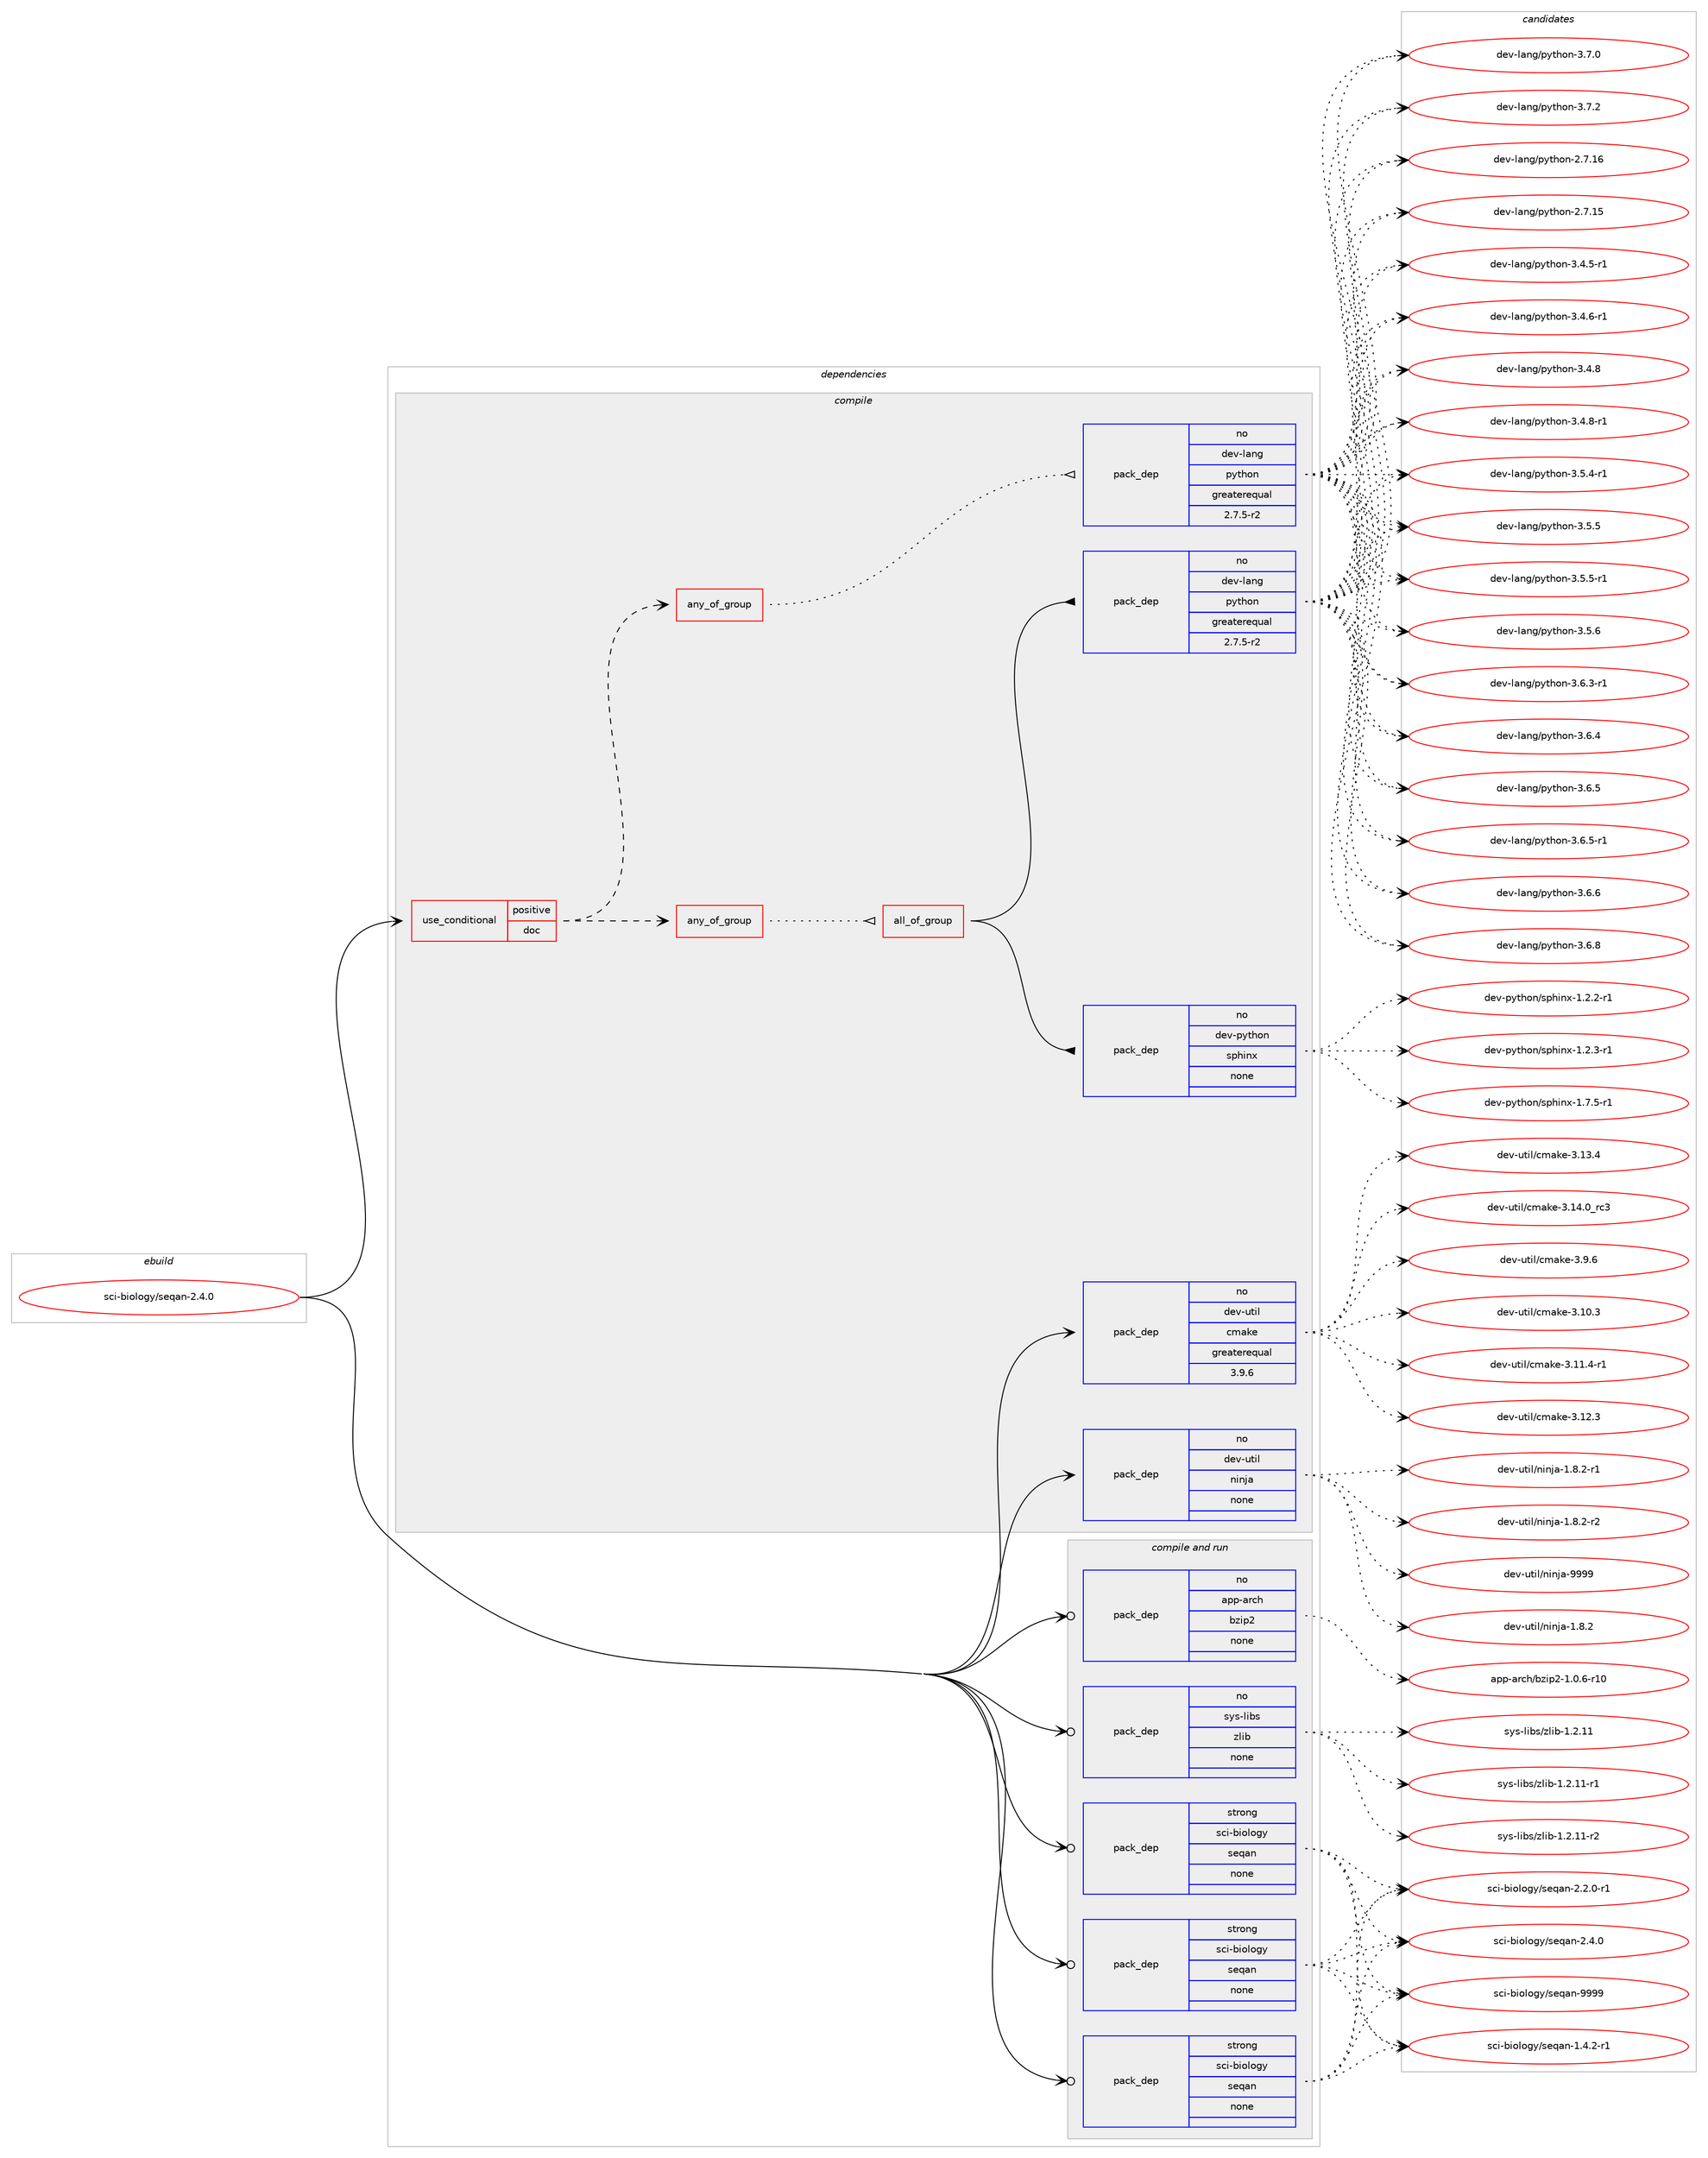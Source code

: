 digraph prolog {

# *************
# Graph options
# *************

newrank=true;
concentrate=true;
compound=true;
graph [rankdir=LR,fontname=Helvetica,fontsize=10,ranksep=1.5];#, ranksep=2.5, nodesep=0.2];
edge  [arrowhead=vee];
node  [fontname=Helvetica,fontsize=10];

# **********
# The ebuild
# **********

subgraph cluster_leftcol {
color=gray;
rank=same;
label=<<i>ebuild</i>>;
id [label="sci-biology/seqan-2.4.0", color=red, width=4, href="../sci-biology/seqan-2.4.0.svg"];
}

# ****************
# The dependencies
# ****************

subgraph cluster_midcol {
color=gray;
label=<<i>dependencies</i>>;
subgraph cluster_compile {
fillcolor="#eeeeee";
style=filled;
label=<<i>compile</i>>;
subgraph cond452195 {
dependency1686964 [label=<<TABLE BORDER="0" CELLBORDER="1" CELLSPACING="0" CELLPADDING="4"><TR><TD ROWSPAN="3" CELLPADDING="10">use_conditional</TD></TR><TR><TD>positive</TD></TR><TR><TD>doc</TD></TR></TABLE>>, shape=none, color=red];
subgraph any26766 {
dependency1686965 [label=<<TABLE BORDER="0" CELLBORDER="1" CELLSPACING="0" CELLPADDING="4"><TR><TD CELLPADDING="10">any_of_group</TD></TR></TABLE>>, shape=none, color=red];subgraph all849 {
dependency1686966 [label=<<TABLE BORDER="0" CELLBORDER="1" CELLSPACING="0" CELLPADDING="4"><TR><TD CELLPADDING="10">all_of_group</TD></TR></TABLE>>, shape=none, color=red];subgraph pack1207157 {
dependency1686967 [label=<<TABLE BORDER="0" CELLBORDER="1" CELLSPACING="0" CELLPADDING="4" WIDTH="220"><TR><TD ROWSPAN="6" CELLPADDING="30">pack_dep</TD></TR><TR><TD WIDTH="110">no</TD></TR><TR><TD>dev-lang</TD></TR><TR><TD>python</TD></TR><TR><TD>greaterequal</TD></TR><TR><TD>2.7.5-r2</TD></TR></TABLE>>, shape=none, color=blue];
}
dependency1686966:e -> dependency1686967:w [weight=20,style="solid",arrowhead="inv"];
subgraph pack1207158 {
dependency1686968 [label=<<TABLE BORDER="0" CELLBORDER="1" CELLSPACING="0" CELLPADDING="4" WIDTH="220"><TR><TD ROWSPAN="6" CELLPADDING="30">pack_dep</TD></TR><TR><TD WIDTH="110">no</TD></TR><TR><TD>dev-python</TD></TR><TR><TD>sphinx</TD></TR><TR><TD>none</TD></TR><TR><TD></TD></TR></TABLE>>, shape=none, color=blue];
}
dependency1686966:e -> dependency1686968:w [weight=20,style="solid",arrowhead="inv"];
}
dependency1686965:e -> dependency1686966:w [weight=20,style="dotted",arrowhead="oinv"];
}
dependency1686964:e -> dependency1686965:w [weight=20,style="dashed",arrowhead="vee"];
subgraph any26767 {
dependency1686969 [label=<<TABLE BORDER="0" CELLBORDER="1" CELLSPACING="0" CELLPADDING="4"><TR><TD CELLPADDING="10">any_of_group</TD></TR></TABLE>>, shape=none, color=red];subgraph pack1207159 {
dependency1686970 [label=<<TABLE BORDER="0" CELLBORDER="1" CELLSPACING="0" CELLPADDING="4" WIDTH="220"><TR><TD ROWSPAN="6" CELLPADDING="30">pack_dep</TD></TR><TR><TD WIDTH="110">no</TD></TR><TR><TD>dev-lang</TD></TR><TR><TD>python</TD></TR><TR><TD>greaterequal</TD></TR><TR><TD>2.7.5-r2</TD></TR></TABLE>>, shape=none, color=blue];
}
dependency1686969:e -> dependency1686970:w [weight=20,style="dotted",arrowhead="oinv"];
}
dependency1686964:e -> dependency1686969:w [weight=20,style="dashed",arrowhead="vee"];
}
id:e -> dependency1686964:w [weight=20,style="solid",arrowhead="vee"];
subgraph pack1207160 {
dependency1686971 [label=<<TABLE BORDER="0" CELLBORDER="1" CELLSPACING="0" CELLPADDING="4" WIDTH="220"><TR><TD ROWSPAN="6" CELLPADDING="30">pack_dep</TD></TR><TR><TD WIDTH="110">no</TD></TR><TR><TD>dev-util</TD></TR><TR><TD>cmake</TD></TR><TR><TD>greaterequal</TD></TR><TR><TD>3.9.6</TD></TR></TABLE>>, shape=none, color=blue];
}
id:e -> dependency1686971:w [weight=20,style="solid",arrowhead="vee"];
subgraph pack1207161 {
dependency1686972 [label=<<TABLE BORDER="0" CELLBORDER="1" CELLSPACING="0" CELLPADDING="4" WIDTH="220"><TR><TD ROWSPAN="6" CELLPADDING="30">pack_dep</TD></TR><TR><TD WIDTH="110">no</TD></TR><TR><TD>dev-util</TD></TR><TR><TD>ninja</TD></TR><TR><TD>none</TD></TR><TR><TD></TD></TR></TABLE>>, shape=none, color=blue];
}
id:e -> dependency1686972:w [weight=20,style="solid",arrowhead="vee"];
}
subgraph cluster_compileandrun {
fillcolor="#eeeeee";
style=filled;
label=<<i>compile and run</i>>;
subgraph pack1207162 {
dependency1686973 [label=<<TABLE BORDER="0" CELLBORDER="1" CELLSPACING="0" CELLPADDING="4" WIDTH="220"><TR><TD ROWSPAN="6" CELLPADDING="30">pack_dep</TD></TR><TR><TD WIDTH="110">no</TD></TR><TR><TD>app-arch</TD></TR><TR><TD>bzip2</TD></TR><TR><TD>none</TD></TR><TR><TD></TD></TR></TABLE>>, shape=none, color=blue];
}
id:e -> dependency1686973:w [weight=20,style="solid",arrowhead="odotvee"];
subgraph pack1207163 {
dependency1686974 [label=<<TABLE BORDER="0" CELLBORDER="1" CELLSPACING="0" CELLPADDING="4" WIDTH="220"><TR><TD ROWSPAN="6" CELLPADDING="30">pack_dep</TD></TR><TR><TD WIDTH="110">no</TD></TR><TR><TD>sys-libs</TD></TR><TR><TD>zlib</TD></TR><TR><TD>none</TD></TR><TR><TD></TD></TR></TABLE>>, shape=none, color=blue];
}
id:e -> dependency1686974:w [weight=20,style="solid",arrowhead="odotvee"];
subgraph pack1207164 {
dependency1686975 [label=<<TABLE BORDER="0" CELLBORDER="1" CELLSPACING="0" CELLPADDING="4" WIDTH="220"><TR><TD ROWSPAN="6" CELLPADDING="30">pack_dep</TD></TR><TR><TD WIDTH="110">strong</TD></TR><TR><TD>sci-biology</TD></TR><TR><TD>seqan</TD></TR><TR><TD>none</TD></TR><TR><TD></TD></TR></TABLE>>, shape=none, color=blue];
}
id:e -> dependency1686975:w [weight=20,style="solid",arrowhead="odotvee"];
subgraph pack1207165 {
dependency1686976 [label=<<TABLE BORDER="0" CELLBORDER="1" CELLSPACING="0" CELLPADDING="4" WIDTH="220"><TR><TD ROWSPAN="6" CELLPADDING="30">pack_dep</TD></TR><TR><TD WIDTH="110">strong</TD></TR><TR><TD>sci-biology</TD></TR><TR><TD>seqan</TD></TR><TR><TD>none</TD></TR><TR><TD></TD></TR></TABLE>>, shape=none, color=blue];
}
id:e -> dependency1686976:w [weight=20,style="solid",arrowhead="odotvee"];
subgraph pack1207166 {
dependency1686977 [label=<<TABLE BORDER="0" CELLBORDER="1" CELLSPACING="0" CELLPADDING="4" WIDTH="220"><TR><TD ROWSPAN="6" CELLPADDING="30">pack_dep</TD></TR><TR><TD WIDTH="110">strong</TD></TR><TR><TD>sci-biology</TD></TR><TR><TD>seqan</TD></TR><TR><TD>none</TD></TR><TR><TD></TD></TR></TABLE>>, shape=none, color=blue];
}
id:e -> dependency1686977:w [weight=20,style="solid",arrowhead="odotvee"];
}
subgraph cluster_run {
fillcolor="#eeeeee";
style=filled;
label=<<i>run</i>>;
}
}

# **************
# The candidates
# **************

subgraph cluster_choices {
rank=same;
color=gray;
label=<<i>candidates</i>>;

subgraph choice1207157 {
color=black;
nodesep=1;
choice10010111845108971101034711212111610411111045504655464953 [label="dev-lang/python-2.7.15", color=red, width=4,href="../dev-lang/python-2.7.15.svg"];
choice10010111845108971101034711212111610411111045504655464954 [label="dev-lang/python-2.7.16", color=red, width=4,href="../dev-lang/python-2.7.16.svg"];
choice1001011184510897110103471121211161041111104551465246534511449 [label="dev-lang/python-3.4.5-r1", color=red, width=4,href="../dev-lang/python-3.4.5-r1.svg"];
choice1001011184510897110103471121211161041111104551465246544511449 [label="dev-lang/python-3.4.6-r1", color=red, width=4,href="../dev-lang/python-3.4.6-r1.svg"];
choice100101118451089711010347112121116104111110455146524656 [label="dev-lang/python-3.4.8", color=red, width=4,href="../dev-lang/python-3.4.8.svg"];
choice1001011184510897110103471121211161041111104551465246564511449 [label="dev-lang/python-3.4.8-r1", color=red, width=4,href="../dev-lang/python-3.4.8-r1.svg"];
choice1001011184510897110103471121211161041111104551465346524511449 [label="dev-lang/python-3.5.4-r1", color=red, width=4,href="../dev-lang/python-3.5.4-r1.svg"];
choice100101118451089711010347112121116104111110455146534653 [label="dev-lang/python-3.5.5", color=red, width=4,href="../dev-lang/python-3.5.5.svg"];
choice1001011184510897110103471121211161041111104551465346534511449 [label="dev-lang/python-3.5.5-r1", color=red, width=4,href="../dev-lang/python-3.5.5-r1.svg"];
choice100101118451089711010347112121116104111110455146534654 [label="dev-lang/python-3.5.6", color=red, width=4,href="../dev-lang/python-3.5.6.svg"];
choice1001011184510897110103471121211161041111104551465446514511449 [label="dev-lang/python-3.6.3-r1", color=red, width=4,href="../dev-lang/python-3.6.3-r1.svg"];
choice100101118451089711010347112121116104111110455146544652 [label="dev-lang/python-3.6.4", color=red, width=4,href="../dev-lang/python-3.6.4.svg"];
choice100101118451089711010347112121116104111110455146544653 [label="dev-lang/python-3.6.5", color=red, width=4,href="../dev-lang/python-3.6.5.svg"];
choice1001011184510897110103471121211161041111104551465446534511449 [label="dev-lang/python-3.6.5-r1", color=red, width=4,href="../dev-lang/python-3.6.5-r1.svg"];
choice100101118451089711010347112121116104111110455146544654 [label="dev-lang/python-3.6.6", color=red, width=4,href="../dev-lang/python-3.6.6.svg"];
choice100101118451089711010347112121116104111110455146544656 [label="dev-lang/python-3.6.8", color=red, width=4,href="../dev-lang/python-3.6.8.svg"];
choice100101118451089711010347112121116104111110455146554648 [label="dev-lang/python-3.7.0", color=red, width=4,href="../dev-lang/python-3.7.0.svg"];
choice100101118451089711010347112121116104111110455146554650 [label="dev-lang/python-3.7.2", color=red, width=4,href="../dev-lang/python-3.7.2.svg"];
dependency1686967:e -> choice10010111845108971101034711212111610411111045504655464953:w [style=dotted,weight="100"];
dependency1686967:e -> choice10010111845108971101034711212111610411111045504655464954:w [style=dotted,weight="100"];
dependency1686967:e -> choice1001011184510897110103471121211161041111104551465246534511449:w [style=dotted,weight="100"];
dependency1686967:e -> choice1001011184510897110103471121211161041111104551465246544511449:w [style=dotted,weight="100"];
dependency1686967:e -> choice100101118451089711010347112121116104111110455146524656:w [style=dotted,weight="100"];
dependency1686967:e -> choice1001011184510897110103471121211161041111104551465246564511449:w [style=dotted,weight="100"];
dependency1686967:e -> choice1001011184510897110103471121211161041111104551465346524511449:w [style=dotted,weight="100"];
dependency1686967:e -> choice100101118451089711010347112121116104111110455146534653:w [style=dotted,weight="100"];
dependency1686967:e -> choice1001011184510897110103471121211161041111104551465346534511449:w [style=dotted,weight="100"];
dependency1686967:e -> choice100101118451089711010347112121116104111110455146534654:w [style=dotted,weight="100"];
dependency1686967:e -> choice1001011184510897110103471121211161041111104551465446514511449:w [style=dotted,weight="100"];
dependency1686967:e -> choice100101118451089711010347112121116104111110455146544652:w [style=dotted,weight="100"];
dependency1686967:e -> choice100101118451089711010347112121116104111110455146544653:w [style=dotted,weight="100"];
dependency1686967:e -> choice1001011184510897110103471121211161041111104551465446534511449:w [style=dotted,weight="100"];
dependency1686967:e -> choice100101118451089711010347112121116104111110455146544654:w [style=dotted,weight="100"];
dependency1686967:e -> choice100101118451089711010347112121116104111110455146544656:w [style=dotted,weight="100"];
dependency1686967:e -> choice100101118451089711010347112121116104111110455146554648:w [style=dotted,weight="100"];
dependency1686967:e -> choice100101118451089711010347112121116104111110455146554650:w [style=dotted,weight="100"];
}
subgraph choice1207158 {
color=black;
nodesep=1;
choice10010111845112121116104111110471151121041051101204549465046504511449 [label="dev-python/sphinx-1.2.2-r1", color=red, width=4,href="../dev-python/sphinx-1.2.2-r1.svg"];
choice10010111845112121116104111110471151121041051101204549465046514511449 [label="dev-python/sphinx-1.2.3-r1", color=red, width=4,href="../dev-python/sphinx-1.2.3-r1.svg"];
choice10010111845112121116104111110471151121041051101204549465546534511449 [label="dev-python/sphinx-1.7.5-r1", color=red, width=4,href="../dev-python/sphinx-1.7.5-r1.svg"];
dependency1686968:e -> choice10010111845112121116104111110471151121041051101204549465046504511449:w [style=dotted,weight="100"];
dependency1686968:e -> choice10010111845112121116104111110471151121041051101204549465046514511449:w [style=dotted,weight="100"];
dependency1686968:e -> choice10010111845112121116104111110471151121041051101204549465546534511449:w [style=dotted,weight="100"];
}
subgraph choice1207159 {
color=black;
nodesep=1;
choice10010111845108971101034711212111610411111045504655464953 [label="dev-lang/python-2.7.15", color=red, width=4,href="../dev-lang/python-2.7.15.svg"];
choice10010111845108971101034711212111610411111045504655464954 [label="dev-lang/python-2.7.16", color=red, width=4,href="../dev-lang/python-2.7.16.svg"];
choice1001011184510897110103471121211161041111104551465246534511449 [label="dev-lang/python-3.4.5-r1", color=red, width=4,href="../dev-lang/python-3.4.5-r1.svg"];
choice1001011184510897110103471121211161041111104551465246544511449 [label="dev-lang/python-3.4.6-r1", color=red, width=4,href="../dev-lang/python-3.4.6-r1.svg"];
choice100101118451089711010347112121116104111110455146524656 [label="dev-lang/python-3.4.8", color=red, width=4,href="../dev-lang/python-3.4.8.svg"];
choice1001011184510897110103471121211161041111104551465246564511449 [label="dev-lang/python-3.4.8-r1", color=red, width=4,href="../dev-lang/python-3.4.8-r1.svg"];
choice1001011184510897110103471121211161041111104551465346524511449 [label="dev-lang/python-3.5.4-r1", color=red, width=4,href="../dev-lang/python-3.5.4-r1.svg"];
choice100101118451089711010347112121116104111110455146534653 [label="dev-lang/python-3.5.5", color=red, width=4,href="../dev-lang/python-3.5.5.svg"];
choice1001011184510897110103471121211161041111104551465346534511449 [label="dev-lang/python-3.5.5-r1", color=red, width=4,href="../dev-lang/python-3.5.5-r1.svg"];
choice100101118451089711010347112121116104111110455146534654 [label="dev-lang/python-3.5.6", color=red, width=4,href="../dev-lang/python-3.5.6.svg"];
choice1001011184510897110103471121211161041111104551465446514511449 [label="dev-lang/python-3.6.3-r1", color=red, width=4,href="../dev-lang/python-3.6.3-r1.svg"];
choice100101118451089711010347112121116104111110455146544652 [label="dev-lang/python-3.6.4", color=red, width=4,href="../dev-lang/python-3.6.4.svg"];
choice100101118451089711010347112121116104111110455146544653 [label="dev-lang/python-3.6.5", color=red, width=4,href="../dev-lang/python-3.6.5.svg"];
choice1001011184510897110103471121211161041111104551465446534511449 [label="dev-lang/python-3.6.5-r1", color=red, width=4,href="../dev-lang/python-3.6.5-r1.svg"];
choice100101118451089711010347112121116104111110455146544654 [label="dev-lang/python-3.6.6", color=red, width=4,href="../dev-lang/python-3.6.6.svg"];
choice100101118451089711010347112121116104111110455146544656 [label="dev-lang/python-3.6.8", color=red, width=4,href="../dev-lang/python-3.6.8.svg"];
choice100101118451089711010347112121116104111110455146554648 [label="dev-lang/python-3.7.0", color=red, width=4,href="../dev-lang/python-3.7.0.svg"];
choice100101118451089711010347112121116104111110455146554650 [label="dev-lang/python-3.7.2", color=red, width=4,href="../dev-lang/python-3.7.2.svg"];
dependency1686970:e -> choice10010111845108971101034711212111610411111045504655464953:w [style=dotted,weight="100"];
dependency1686970:e -> choice10010111845108971101034711212111610411111045504655464954:w [style=dotted,weight="100"];
dependency1686970:e -> choice1001011184510897110103471121211161041111104551465246534511449:w [style=dotted,weight="100"];
dependency1686970:e -> choice1001011184510897110103471121211161041111104551465246544511449:w [style=dotted,weight="100"];
dependency1686970:e -> choice100101118451089711010347112121116104111110455146524656:w [style=dotted,weight="100"];
dependency1686970:e -> choice1001011184510897110103471121211161041111104551465246564511449:w [style=dotted,weight="100"];
dependency1686970:e -> choice1001011184510897110103471121211161041111104551465346524511449:w [style=dotted,weight="100"];
dependency1686970:e -> choice100101118451089711010347112121116104111110455146534653:w [style=dotted,weight="100"];
dependency1686970:e -> choice1001011184510897110103471121211161041111104551465346534511449:w [style=dotted,weight="100"];
dependency1686970:e -> choice100101118451089711010347112121116104111110455146534654:w [style=dotted,weight="100"];
dependency1686970:e -> choice1001011184510897110103471121211161041111104551465446514511449:w [style=dotted,weight="100"];
dependency1686970:e -> choice100101118451089711010347112121116104111110455146544652:w [style=dotted,weight="100"];
dependency1686970:e -> choice100101118451089711010347112121116104111110455146544653:w [style=dotted,weight="100"];
dependency1686970:e -> choice1001011184510897110103471121211161041111104551465446534511449:w [style=dotted,weight="100"];
dependency1686970:e -> choice100101118451089711010347112121116104111110455146544654:w [style=dotted,weight="100"];
dependency1686970:e -> choice100101118451089711010347112121116104111110455146544656:w [style=dotted,weight="100"];
dependency1686970:e -> choice100101118451089711010347112121116104111110455146554648:w [style=dotted,weight="100"];
dependency1686970:e -> choice100101118451089711010347112121116104111110455146554650:w [style=dotted,weight="100"];
}
subgraph choice1207160 {
color=black;
nodesep=1;
choice1001011184511711610510847991099710710145514649484651 [label="dev-util/cmake-3.10.3", color=red, width=4,href="../dev-util/cmake-3.10.3.svg"];
choice10010111845117116105108479910997107101455146494946524511449 [label="dev-util/cmake-3.11.4-r1", color=red, width=4,href="../dev-util/cmake-3.11.4-r1.svg"];
choice1001011184511711610510847991099710710145514649504651 [label="dev-util/cmake-3.12.3", color=red, width=4,href="../dev-util/cmake-3.12.3.svg"];
choice1001011184511711610510847991099710710145514649514652 [label="dev-util/cmake-3.13.4", color=red, width=4,href="../dev-util/cmake-3.13.4.svg"];
choice1001011184511711610510847991099710710145514649524648951149951 [label="dev-util/cmake-3.14.0_rc3", color=red, width=4,href="../dev-util/cmake-3.14.0_rc3.svg"];
choice10010111845117116105108479910997107101455146574654 [label="dev-util/cmake-3.9.6", color=red, width=4,href="../dev-util/cmake-3.9.6.svg"];
dependency1686971:e -> choice1001011184511711610510847991099710710145514649484651:w [style=dotted,weight="100"];
dependency1686971:e -> choice10010111845117116105108479910997107101455146494946524511449:w [style=dotted,weight="100"];
dependency1686971:e -> choice1001011184511711610510847991099710710145514649504651:w [style=dotted,weight="100"];
dependency1686971:e -> choice1001011184511711610510847991099710710145514649514652:w [style=dotted,weight="100"];
dependency1686971:e -> choice1001011184511711610510847991099710710145514649524648951149951:w [style=dotted,weight="100"];
dependency1686971:e -> choice10010111845117116105108479910997107101455146574654:w [style=dotted,weight="100"];
}
subgraph choice1207161 {
color=black;
nodesep=1;
choice100101118451171161051084711010511010697454946564650 [label="dev-util/ninja-1.8.2", color=red, width=4,href="../dev-util/ninja-1.8.2.svg"];
choice1001011184511711610510847110105110106974549465646504511449 [label="dev-util/ninja-1.8.2-r1", color=red, width=4,href="../dev-util/ninja-1.8.2-r1.svg"];
choice1001011184511711610510847110105110106974549465646504511450 [label="dev-util/ninja-1.8.2-r2", color=red, width=4,href="../dev-util/ninja-1.8.2-r2.svg"];
choice1001011184511711610510847110105110106974557575757 [label="dev-util/ninja-9999", color=red, width=4,href="../dev-util/ninja-9999.svg"];
dependency1686972:e -> choice100101118451171161051084711010511010697454946564650:w [style=dotted,weight="100"];
dependency1686972:e -> choice1001011184511711610510847110105110106974549465646504511449:w [style=dotted,weight="100"];
dependency1686972:e -> choice1001011184511711610510847110105110106974549465646504511450:w [style=dotted,weight="100"];
dependency1686972:e -> choice1001011184511711610510847110105110106974557575757:w [style=dotted,weight="100"];
}
subgraph choice1207162 {
color=black;
nodesep=1;
choice97112112459711499104479812210511250454946484654451144948 [label="app-arch/bzip2-1.0.6-r10", color=red, width=4,href="../app-arch/bzip2-1.0.6-r10.svg"];
dependency1686973:e -> choice97112112459711499104479812210511250454946484654451144948:w [style=dotted,weight="100"];
}
subgraph choice1207163 {
color=black;
nodesep=1;
choice1151211154510810598115471221081059845494650464949 [label="sys-libs/zlib-1.2.11", color=red, width=4,href="../sys-libs/zlib-1.2.11.svg"];
choice11512111545108105981154712210810598454946504649494511449 [label="sys-libs/zlib-1.2.11-r1", color=red, width=4,href="../sys-libs/zlib-1.2.11-r1.svg"];
choice11512111545108105981154712210810598454946504649494511450 [label="sys-libs/zlib-1.2.11-r2", color=red, width=4,href="../sys-libs/zlib-1.2.11-r2.svg"];
dependency1686974:e -> choice1151211154510810598115471221081059845494650464949:w [style=dotted,weight="100"];
dependency1686974:e -> choice11512111545108105981154712210810598454946504649494511449:w [style=dotted,weight="100"];
dependency1686974:e -> choice11512111545108105981154712210810598454946504649494511450:w [style=dotted,weight="100"];
}
subgraph choice1207164 {
color=black;
nodesep=1;
choice11599105459810511110811110312147115101113971104549465246504511449 [label="sci-biology/seqan-1.4.2-r1", color=red, width=4,href="../sci-biology/seqan-1.4.2-r1.svg"];
choice11599105459810511110811110312147115101113971104550465046484511449 [label="sci-biology/seqan-2.2.0-r1", color=red, width=4,href="../sci-biology/seqan-2.2.0-r1.svg"];
choice1159910545981051111081111031214711510111397110455046524648 [label="sci-biology/seqan-2.4.0", color=red, width=4,href="../sci-biology/seqan-2.4.0.svg"];
choice11599105459810511110811110312147115101113971104557575757 [label="sci-biology/seqan-9999", color=red, width=4,href="../sci-biology/seqan-9999.svg"];
dependency1686975:e -> choice11599105459810511110811110312147115101113971104549465246504511449:w [style=dotted,weight="100"];
dependency1686975:e -> choice11599105459810511110811110312147115101113971104550465046484511449:w [style=dotted,weight="100"];
dependency1686975:e -> choice1159910545981051111081111031214711510111397110455046524648:w [style=dotted,weight="100"];
dependency1686975:e -> choice11599105459810511110811110312147115101113971104557575757:w [style=dotted,weight="100"];
}
subgraph choice1207165 {
color=black;
nodesep=1;
choice11599105459810511110811110312147115101113971104549465246504511449 [label="sci-biology/seqan-1.4.2-r1", color=red, width=4,href="../sci-biology/seqan-1.4.2-r1.svg"];
choice11599105459810511110811110312147115101113971104550465046484511449 [label="sci-biology/seqan-2.2.0-r1", color=red, width=4,href="../sci-biology/seqan-2.2.0-r1.svg"];
choice1159910545981051111081111031214711510111397110455046524648 [label="sci-biology/seqan-2.4.0", color=red, width=4,href="../sci-biology/seqan-2.4.0.svg"];
choice11599105459810511110811110312147115101113971104557575757 [label="sci-biology/seqan-9999", color=red, width=4,href="../sci-biology/seqan-9999.svg"];
dependency1686976:e -> choice11599105459810511110811110312147115101113971104549465246504511449:w [style=dotted,weight="100"];
dependency1686976:e -> choice11599105459810511110811110312147115101113971104550465046484511449:w [style=dotted,weight="100"];
dependency1686976:e -> choice1159910545981051111081111031214711510111397110455046524648:w [style=dotted,weight="100"];
dependency1686976:e -> choice11599105459810511110811110312147115101113971104557575757:w [style=dotted,weight="100"];
}
subgraph choice1207166 {
color=black;
nodesep=1;
choice11599105459810511110811110312147115101113971104549465246504511449 [label="sci-biology/seqan-1.4.2-r1", color=red, width=4,href="../sci-biology/seqan-1.4.2-r1.svg"];
choice11599105459810511110811110312147115101113971104550465046484511449 [label="sci-biology/seqan-2.2.0-r1", color=red, width=4,href="../sci-biology/seqan-2.2.0-r1.svg"];
choice1159910545981051111081111031214711510111397110455046524648 [label="sci-biology/seqan-2.4.0", color=red, width=4,href="../sci-biology/seqan-2.4.0.svg"];
choice11599105459810511110811110312147115101113971104557575757 [label="sci-biology/seqan-9999", color=red, width=4,href="../sci-biology/seqan-9999.svg"];
dependency1686977:e -> choice11599105459810511110811110312147115101113971104549465246504511449:w [style=dotted,weight="100"];
dependency1686977:e -> choice11599105459810511110811110312147115101113971104550465046484511449:w [style=dotted,weight="100"];
dependency1686977:e -> choice1159910545981051111081111031214711510111397110455046524648:w [style=dotted,weight="100"];
dependency1686977:e -> choice11599105459810511110811110312147115101113971104557575757:w [style=dotted,weight="100"];
}
}

}
